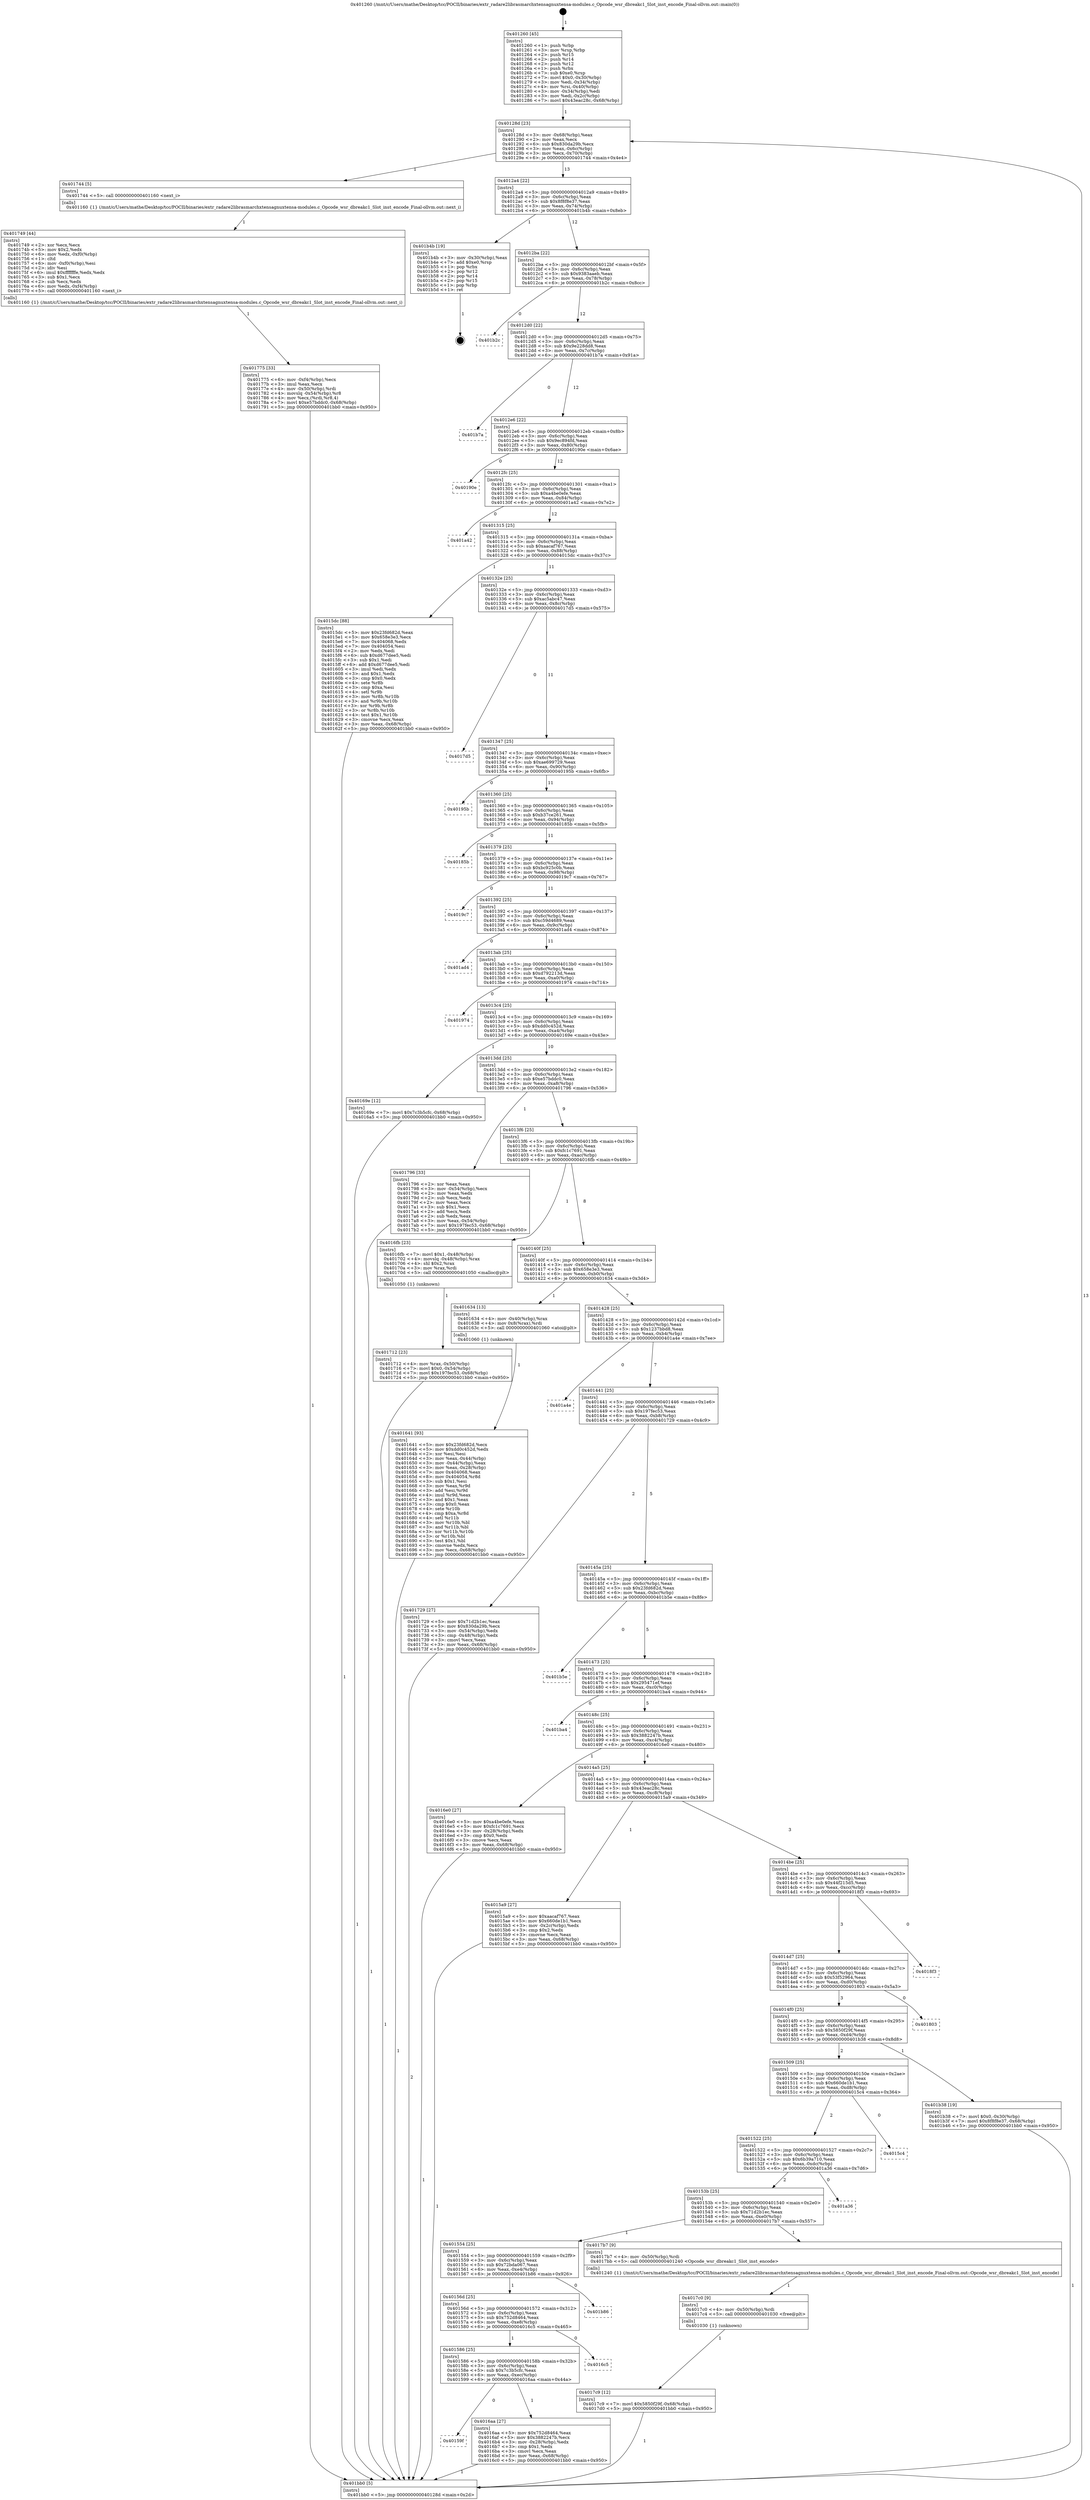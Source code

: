 digraph "0x401260" {
  label = "0x401260 (/mnt/c/Users/mathe/Desktop/tcc/POCII/binaries/extr_radare2librasmarchxtensagnuxtensa-modules.c_Opcode_wsr_dbreakc1_Slot_inst_encode_Final-ollvm.out::main(0))"
  labelloc = "t"
  node[shape=record]

  Entry [label="",width=0.3,height=0.3,shape=circle,fillcolor=black,style=filled]
  "0x40128d" [label="{
     0x40128d [23]\l
     | [instrs]\l
     &nbsp;&nbsp;0x40128d \<+3\>: mov -0x68(%rbp),%eax\l
     &nbsp;&nbsp;0x401290 \<+2\>: mov %eax,%ecx\l
     &nbsp;&nbsp;0x401292 \<+6\>: sub $0x830da29b,%ecx\l
     &nbsp;&nbsp;0x401298 \<+3\>: mov %eax,-0x6c(%rbp)\l
     &nbsp;&nbsp;0x40129b \<+3\>: mov %ecx,-0x70(%rbp)\l
     &nbsp;&nbsp;0x40129e \<+6\>: je 0000000000401744 \<main+0x4e4\>\l
  }"]
  "0x401744" [label="{
     0x401744 [5]\l
     | [instrs]\l
     &nbsp;&nbsp;0x401744 \<+5\>: call 0000000000401160 \<next_i\>\l
     | [calls]\l
     &nbsp;&nbsp;0x401160 \{1\} (/mnt/c/Users/mathe/Desktop/tcc/POCII/binaries/extr_radare2librasmarchxtensagnuxtensa-modules.c_Opcode_wsr_dbreakc1_Slot_inst_encode_Final-ollvm.out::next_i)\l
  }"]
  "0x4012a4" [label="{
     0x4012a4 [22]\l
     | [instrs]\l
     &nbsp;&nbsp;0x4012a4 \<+5\>: jmp 00000000004012a9 \<main+0x49\>\l
     &nbsp;&nbsp;0x4012a9 \<+3\>: mov -0x6c(%rbp),%eax\l
     &nbsp;&nbsp;0x4012ac \<+5\>: sub $0x8f8f8e37,%eax\l
     &nbsp;&nbsp;0x4012b1 \<+3\>: mov %eax,-0x74(%rbp)\l
     &nbsp;&nbsp;0x4012b4 \<+6\>: je 0000000000401b4b \<main+0x8eb\>\l
  }"]
  Exit [label="",width=0.3,height=0.3,shape=circle,fillcolor=black,style=filled,peripheries=2]
  "0x401b4b" [label="{
     0x401b4b [19]\l
     | [instrs]\l
     &nbsp;&nbsp;0x401b4b \<+3\>: mov -0x30(%rbp),%eax\l
     &nbsp;&nbsp;0x401b4e \<+7\>: add $0xe0,%rsp\l
     &nbsp;&nbsp;0x401b55 \<+1\>: pop %rbx\l
     &nbsp;&nbsp;0x401b56 \<+2\>: pop %r12\l
     &nbsp;&nbsp;0x401b58 \<+2\>: pop %r14\l
     &nbsp;&nbsp;0x401b5a \<+2\>: pop %r15\l
     &nbsp;&nbsp;0x401b5c \<+1\>: pop %rbp\l
     &nbsp;&nbsp;0x401b5d \<+1\>: ret\l
  }"]
  "0x4012ba" [label="{
     0x4012ba [22]\l
     | [instrs]\l
     &nbsp;&nbsp;0x4012ba \<+5\>: jmp 00000000004012bf \<main+0x5f\>\l
     &nbsp;&nbsp;0x4012bf \<+3\>: mov -0x6c(%rbp),%eax\l
     &nbsp;&nbsp;0x4012c2 \<+5\>: sub $0x9383aaeb,%eax\l
     &nbsp;&nbsp;0x4012c7 \<+3\>: mov %eax,-0x78(%rbp)\l
     &nbsp;&nbsp;0x4012ca \<+6\>: je 0000000000401b2c \<main+0x8cc\>\l
  }"]
  "0x4017c9" [label="{
     0x4017c9 [12]\l
     | [instrs]\l
     &nbsp;&nbsp;0x4017c9 \<+7\>: movl $0x5850f29f,-0x68(%rbp)\l
     &nbsp;&nbsp;0x4017d0 \<+5\>: jmp 0000000000401bb0 \<main+0x950\>\l
  }"]
  "0x401b2c" [label="{
     0x401b2c\l
  }", style=dashed]
  "0x4012d0" [label="{
     0x4012d0 [22]\l
     | [instrs]\l
     &nbsp;&nbsp;0x4012d0 \<+5\>: jmp 00000000004012d5 \<main+0x75\>\l
     &nbsp;&nbsp;0x4012d5 \<+3\>: mov -0x6c(%rbp),%eax\l
     &nbsp;&nbsp;0x4012d8 \<+5\>: sub $0x9e228dd8,%eax\l
     &nbsp;&nbsp;0x4012dd \<+3\>: mov %eax,-0x7c(%rbp)\l
     &nbsp;&nbsp;0x4012e0 \<+6\>: je 0000000000401b7a \<main+0x91a\>\l
  }"]
  "0x4017c0" [label="{
     0x4017c0 [9]\l
     | [instrs]\l
     &nbsp;&nbsp;0x4017c0 \<+4\>: mov -0x50(%rbp),%rdi\l
     &nbsp;&nbsp;0x4017c4 \<+5\>: call 0000000000401030 \<free@plt\>\l
     | [calls]\l
     &nbsp;&nbsp;0x401030 \{1\} (unknown)\l
  }"]
  "0x401b7a" [label="{
     0x401b7a\l
  }", style=dashed]
  "0x4012e6" [label="{
     0x4012e6 [22]\l
     | [instrs]\l
     &nbsp;&nbsp;0x4012e6 \<+5\>: jmp 00000000004012eb \<main+0x8b\>\l
     &nbsp;&nbsp;0x4012eb \<+3\>: mov -0x6c(%rbp),%eax\l
     &nbsp;&nbsp;0x4012ee \<+5\>: sub $0x9ec894fd,%eax\l
     &nbsp;&nbsp;0x4012f3 \<+3\>: mov %eax,-0x80(%rbp)\l
     &nbsp;&nbsp;0x4012f6 \<+6\>: je 000000000040190e \<main+0x6ae\>\l
  }"]
  "0x401775" [label="{
     0x401775 [33]\l
     | [instrs]\l
     &nbsp;&nbsp;0x401775 \<+6\>: mov -0xf4(%rbp),%ecx\l
     &nbsp;&nbsp;0x40177b \<+3\>: imul %eax,%ecx\l
     &nbsp;&nbsp;0x40177e \<+4\>: mov -0x50(%rbp),%rdi\l
     &nbsp;&nbsp;0x401782 \<+4\>: movslq -0x54(%rbp),%r8\l
     &nbsp;&nbsp;0x401786 \<+4\>: mov %ecx,(%rdi,%r8,4)\l
     &nbsp;&nbsp;0x40178a \<+7\>: movl $0xe57bddc0,-0x68(%rbp)\l
     &nbsp;&nbsp;0x401791 \<+5\>: jmp 0000000000401bb0 \<main+0x950\>\l
  }"]
  "0x40190e" [label="{
     0x40190e\l
  }", style=dashed]
  "0x4012fc" [label="{
     0x4012fc [25]\l
     | [instrs]\l
     &nbsp;&nbsp;0x4012fc \<+5\>: jmp 0000000000401301 \<main+0xa1\>\l
     &nbsp;&nbsp;0x401301 \<+3\>: mov -0x6c(%rbp),%eax\l
     &nbsp;&nbsp;0x401304 \<+5\>: sub $0xa4be0efe,%eax\l
     &nbsp;&nbsp;0x401309 \<+6\>: mov %eax,-0x84(%rbp)\l
     &nbsp;&nbsp;0x40130f \<+6\>: je 0000000000401a42 \<main+0x7e2\>\l
  }"]
  "0x401749" [label="{
     0x401749 [44]\l
     | [instrs]\l
     &nbsp;&nbsp;0x401749 \<+2\>: xor %ecx,%ecx\l
     &nbsp;&nbsp;0x40174b \<+5\>: mov $0x2,%edx\l
     &nbsp;&nbsp;0x401750 \<+6\>: mov %edx,-0xf0(%rbp)\l
     &nbsp;&nbsp;0x401756 \<+1\>: cltd\l
     &nbsp;&nbsp;0x401757 \<+6\>: mov -0xf0(%rbp),%esi\l
     &nbsp;&nbsp;0x40175d \<+2\>: idiv %esi\l
     &nbsp;&nbsp;0x40175f \<+6\>: imul $0xfffffffe,%edx,%edx\l
     &nbsp;&nbsp;0x401765 \<+3\>: sub $0x1,%ecx\l
     &nbsp;&nbsp;0x401768 \<+2\>: sub %ecx,%edx\l
     &nbsp;&nbsp;0x40176a \<+6\>: mov %edx,-0xf4(%rbp)\l
     &nbsp;&nbsp;0x401770 \<+5\>: call 0000000000401160 \<next_i\>\l
     | [calls]\l
     &nbsp;&nbsp;0x401160 \{1\} (/mnt/c/Users/mathe/Desktop/tcc/POCII/binaries/extr_radare2librasmarchxtensagnuxtensa-modules.c_Opcode_wsr_dbreakc1_Slot_inst_encode_Final-ollvm.out::next_i)\l
  }"]
  "0x401a42" [label="{
     0x401a42\l
  }", style=dashed]
  "0x401315" [label="{
     0x401315 [25]\l
     | [instrs]\l
     &nbsp;&nbsp;0x401315 \<+5\>: jmp 000000000040131a \<main+0xba\>\l
     &nbsp;&nbsp;0x40131a \<+3\>: mov -0x6c(%rbp),%eax\l
     &nbsp;&nbsp;0x40131d \<+5\>: sub $0xaacaf767,%eax\l
     &nbsp;&nbsp;0x401322 \<+6\>: mov %eax,-0x88(%rbp)\l
     &nbsp;&nbsp;0x401328 \<+6\>: je 00000000004015dc \<main+0x37c\>\l
  }"]
  "0x401712" [label="{
     0x401712 [23]\l
     | [instrs]\l
     &nbsp;&nbsp;0x401712 \<+4\>: mov %rax,-0x50(%rbp)\l
     &nbsp;&nbsp;0x401716 \<+7\>: movl $0x0,-0x54(%rbp)\l
     &nbsp;&nbsp;0x40171d \<+7\>: movl $0x197fec53,-0x68(%rbp)\l
     &nbsp;&nbsp;0x401724 \<+5\>: jmp 0000000000401bb0 \<main+0x950\>\l
  }"]
  "0x4015dc" [label="{
     0x4015dc [88]\l
     | [instrs]\l
     &nbsp;&nbsp;0x4015dc \<+5\>: mov $0x23fd682d,%eax\l
     &nbsp;&nbsp;0x4015e1 \<+5\>: mov $0x658e3e3,%ecx\l
     &nbsp;&nbsp;0x4015e6 \<+7\>: mov 0x404068,%edx\l
     &nbsp;&nbsp;0x4015ed \<+7\>: mov 0x404054,%esi\l
     &nbsp;&nbsp;0x4015f4 \<+2\>: mov %edx,%edi\l
     &nbsp;&nbsp;0x4015f6 \<+6\>: sub $0xd677dee5,%edi\l
     &nbsp;&nbsp;0x4015fc \<+3\>: sub $0x1,%edi\l
     &nbsp;&nbsp;0x4015ff \<+6\>: add $0xd677dee5,%edi\l
     &nbsp;&nbsp;0x401605 \<+3\>: imul %edi,%edx\l
     &nbsp;&nbsp;0x401608 \<+3\>: and $0x1,%edx\l
     &nbsp;&nbsp;0x40160b \<+3\>: cmp $0x0,%edx\l
     &nbsp;&nbsp;0x40160e \<+4\>: sete %r8b\l
     &nbsp;&nbsp;0x401612 \<+3\>: cmp $0xa,%esi\l
     &nbsp;&nbsp;0x401615 \<+4\>: setl %r9b\l
     &nbsp;&nbsp;0x401619 \<+3\>: mov %r8b,%r10b\l
     &nbsp;&nbsp;0x40161c \<+3\>: and %r9b,%r10b\l
     &nbsp;&nbsp;0x40161f \<+3\>: xor %r9b,%r8b\l
     &nbsp;&nbsp;0x401622 \<+3\>: or %r8b,%r10b\l
     &nbsp;&nbsp;0x401625 \<+4\>: test $0x1,%r10b\l
     &nbsp;&nbsp;0x401629 \<+3\>: cmovne %ecx,%eax\l
     &nbsp;&nbsp;0x40162c \<+3\>: mov %eax,-0x68(%rbp)\l
     &nbsp;&nbsp;0x40162f \<+5\>: jmp 0000000000401bb0 \<main+0x950\>\l
  }"]
  "0x40132e" [label="{
     0x40132e [25]\l
     | [instrs]\l
     &nbsp;&nbsp;0x40132e \<+5\>: jmp 0000000000401333 \<main+0xd3\>\l
     &nbsp;&nbsp;0x401333 \<+3\>: mov -0x6c(%rbp),%eax\l
     &nbsp;&nbsp;0x401336 \<+5\>: sub $0xac5abc47,%eax\l
     &nbsp;&nbsp;0x40133b \<+6\>: mov %eax,-0x8c(%rbp)\l
     &nbsp;&nbsp;0x401341 \<+6\>: je 00000000004017d5 \<main+0x575\>\l
  }"]
  "0x40159f" [label="{
     0x40159f\l
  }", style=dashed]
  "0x4017d5" [label="{
     0x4017d5\l
  }", style=dashed]
  "0x401347" [label="{
     0x401347 [25]\l
     | [instrs]\l
     &nbsp;&nbsp;0x401347 \<+5\>: jmp 000000000040134c \<main+0xec\>\l
     &nbsp;&nbsp;0x40134c \<+3\>: mov -0x6c(%rbp),%eax\l
     &nbsp;&nbsp;0x40134f \<+5\>: sub $0xae699729,%eax\l
     &nbsp;&nbsp;0x401354 \<+6\>: mov %eax,-0x90(%rbp)\l
     &nbsp;&nbsp;0x40135a \<+6\>: je 000000000040195b \<main+0x6fb\>\l
  }"]
  "0x4016aa" [label="{
     0x4016aa [27]\l
     | [instrs]\l
     &nbsp;&nbsp;0x4016aa \<+5\>: mov $0x752d8464,%eax\l
     &nbsp;&nbsp;0x4016af \<+5\>: mov $0x3882247b,%ecx\l
     &nbsp;&nbsp;0x4016b4 \<+3\>: mov -0x28(%rbp),%edx\l
     &nbsp;&nbsp;0x4016b7 \<+3\>: cmp $0x1,%edx\l
     &nbsp;&nbsp;0x4016ba \<+3\>: cmovl %ecx,%eax\l
     &nbsp;&nbsp;0x4016bd \<+3\>: mov %eax,-0x68(%rbp)\l
     &nbsp;&nbsp;0x4016c0 \<+5\>: jmp 0000000000401bb0 \<main+0x950\>\l
  }"]
  "0x40195b" [label="{
     0x40195b\l
  }", style=dashed]
  "0x401360" [label="{
     0x401360 [25]\l
     | [instrs]\l
     &nbsp;&nbsp;0x401360 \<+5\>: jmp 0000000000401365 \<main+0x105\>\l
     &nbsp;&nbsp;0x401365 \<+3\>: mov -0x6c(%rbp),%eax\l
     &nbsp;&nbsp;0x401368 \<+5\>: sub $0xb37ce261,%eax\l
     &nbsp;&nbsp;0x40136d \<+6\>: mov %eax,-0x94(%rbp)\l
     &nbsp;&nbsp;0x401373 \<+6\>: je 000000000040185b \<main+0x5fb\>\l
  }"]
  "0x401586" [label="{
     0x401586 [25]\l
     | [instrs]\l
     &nbsp;&nbsp;0x401586 \<+5\>: jmp 000000000040158b \<main+0x32b\>\l
     &nbsp;&nbsp;0x40158b \<+3\>: mov -0x6c(%rbp),%eax\l
     &nbsp;&nbsp;0x40158e \<+5\>: sub $0x7c3b5cfc,%eax\l
     &nbsp;&nbsp;0x401593 \<+6\>: mov %eax,-0xec(%rbp)\l
     &nbsp;&nbsp;0x401599 \<+6\>: je 00000000004016aa \<main+0x44a\>\l
  }"]
  "0x40185b" [label="{
     0x40185b\l
  }", style=dashed]
  "0x401379" [label="{
     0x401379 [25]\l
     | [instrs]\l
     &nbsp;&nbsp;0x401379 \<+5\>: jmp 000000000040137e \<main+0x11e\>\l
     &nbsp;&nbsp;0x40137e \<+3\>: mov -0x6c(%rbp),%eax\l
     &nbsp;&nbsp;0x401381 \<+5\>: sub $0xbc925c0b,%eax\l
     &nbsp;&nbsp;0x401386 \<+6\>: mov %eax,-0x98(%rbp)\l
     &nbsp;&nbsp;0x40138c \<+6\>: je 00000000004019c7 \<main+0x767\>\l
  }"]
  "0x4016c5" [label="{
     0x4016c5\l
  }", style=dashed]
  "0x4019c7" [label="{
     0x4019c7\l
  }", style=dashed]
  "0x401392" [label="{
     0x401392 [25]\l
     | [instrs]\l
     &nbsp;&nbsp;0x401392 \<+5\>: jmp 0000000000401397 \<main+0x137\>\l
     &nbsp;&nbsp;0x401397 \<+3\>: mov -0x6c(%rbp),%eax\l
     &nbsp;&nbsp;0x40139a \<+5\>: sub $0xc59d4689,%eax\l
     &nbsp;&nbsp;0x40139f \<+6\>: mov %eax,-0x9c(%rbp)\l
     &nbsp;&nbsp;0x4013a5 \<+6\>: je 0000000000401ad4 \<main+0x874\>\l
  }"]
  "0x40156d" [label="{
     0x40156d [25]\l
     | [instrs]\l
     &nbsp;&nbsp;0x40156d \<+5\>: jmp 0000000000401572 \<main+0x312\>\l
     &nbsp;&nbsp;0x401572 \<+3\>: mov -0x6c(%rbp),%eax\l
     &nbsp;&nbsp;0x401575 \<+5\>: sub $0x752d8464,%eax\l
     &nbsp;&nbsp;0x40157a \<+6\>: mov %eax,-0xe8(%rbp)\l
     &nbsp;&nbsp;0x401580 \<+6\>: je 00000000004016c5 \<main+0x465\>\l
  }"]
  "0x401ad4" [label="{
     0x401ad4\l
  }", style=dashed]
  "0x4013ab" [label="{
     0x4013ab [25]\l
     | [instrs]\l
     &nbsp;&nbsp;0x4013ab \<+5\>: jmp 00000000004013b0 \<main+0x150\>\l
     &nbsp;&nbsp;0x4013b0 \<+3\>: mov -0x6c(%rbp),%eax\l
     &nbsp;&nbsp;0x4013b3 \<+5\>: sub $0xd792213d,%eax\l
     &nbsp;&nbsp;0x4013b8 \<+6\>: mov %eax,-0xa0(%rbp)\l
     &nbsp;&nbsp;0x4013be \<+6\>: je 0000000000401974 \<main+0x714\>\l
  }"]
  "0x401b86" [label="{
     0x401b86\l
  }", style=dashed]
  "0x401974" [label="{
     0x401974\l
  }", style=dashed]
  "0x4013c4" [label="{
     0x4013c4 [25]\l
     | [instrs]\l
     &nbsp;&nbsp;0x4013c4 \<+5\>: jmp 00000000004013c9 \<main+0x169\>\l
     &nbsp;&nbsp;0x4013c9 \<+3\>: mov -0x6c(%rbp),%eax\l
     &nbsp;&nbsp;0x4013cc \<+5\>: sub $0xdd0c452d,%eax\l
     &nbsp;&nbsp;0x4013d1 \<+6\>: mov %eax,-0xa4(%rbp)\l
     &nbsp;&nbsp;0x4013d7 \<+6\>: je 000000000040169e \<main+0x43e\>\l
  }"]
  "0x401554" [label="{
     0x401554 [25]\l
     | [instrs]\l
     &nbsp;&nbsp;0x401554 \<+5\>: jmp 0000000000401559 \<main+0x2f9\>\l
     &nbsp;&nbsp;0x401559 \<+3\>: mov -0x6c(%rbp),%eax\l
     &nbsp;&nbsp;0x40155c \<+5\>: sub $0x72bda067,%eax\l
     &nbsp;&nbsp;0x401561 \<+6\>: mov %eax,-0xe4(%rbp)\l
     &nbsp;&nbsp;0x401567 \<+6\>: je 0000000000401b86 \<main+0x926\>\l
  }"]
  "0x40169e" [label="{
     0x40169e [12]\l
     | [instrs]\l
     &nbsp;&nbsp;0x40169e \<+7\>: movl $0x7c3b5cfc,-0x68(%rbp)\l
     &nbsp;&nbsp;0x4016a5 \<+5\>: jmp 0000000000401bb0 \<main+0x950\>\l
  }"]
  "0x4013dd" [label="{
     0x4013dd [25]\l
     | [instrs]\l
     &nbsp;&nbsp;0x4013dd \<+5\>: jmp 00000000004013e2 \<main+0x182\>\l
     &nbsp;&nbsp;0x4013e2 \<+3\>: mov -0x6c(%rbp),%eax\l
     &nbsp;&nbsp;0x4013e5 \<+5\>: sub $0xe57bddc0,%eax\l
     &nbsp;&nbsp;0x4013ea \<+6\>: mov %eax,-0xa8(%rbp)\l
     &nbsp;&nbsp;0x4013f0 \<+6\>: je 0000000000401796 \<main+0x536\>\l
  }"]
  "0x4017b7" [label="{
     0x4017b7 [9]\l
     | [instrs]\l
     &nbsp;&nbsp;0x4017b7 \<+4\>: mov -0x50(%rbp),%rdi\l
     &nbsp;&nbsp;0x4017bb \<+5\>: call 0000000000401240 \<Opcode_wsr_dbreakc1_Slot_inst_encode\>\l
     | [calls]\l
     &nbsp;&nbsp;0x401240 \{1\} (/mnt/c/Users/mathe/Desktop/tcc/POCII/binaries/extr_radare2librasmarchxtensagnuxtensa-modules.c_Opcode_wsr_dbreakc1_Slot_inst_encode_Final-ollvm.out::Opcode_wsr_dbreakc1_Slot_inst_encode)\l
  }"]
  "0x401796" [label="{
     0x401796 [33]\l
     | [instrs]\l
     &nbsp;&nbsp;0x401796 \<+2\>: xor %eax,%eax\l
     &nbsp;&nbsp;0x401798 \<+3\>: mov -0x54(%rbp),%ecx\l
     &nbsp;&nbsp;0x40179b \<+2\>: mov %eax,%edx\l
     &nbsp;&nbsp;0x40179d \<+2\>: sub %ecx,%edx\l
     &nbsp;&nbsp;0x40179f \<+2\>: mov %eax,%ecx\l
     &nbsp;&nbsp;0x4017a1 \<+3\>: sub $0x1,%ecx\l
     &nbsp;&nbsp;0x4017a4 \<+2\>: add %ecx,%edx\l
     &nbsp;&nbsp;0x4017a6 \<+2\>: sub %edx,%eax\l
     &nbsp;&nbsp;0x4017a8 \<+3\>: mov %eax,-0x54(%rbp)\l
     &nbsp;&nbsp;0x4017ab \<+7\>: movl $0x197fec53,-0x68(%rbp)\l
     &nbsp;&nbsp;0x4017b2 \<+5\>: jmp 0000000000401bb0 \<main+0x950\>\l
  }"]
  "0x4013f6" [label="{
     0x4013f6 [25]\l
     | [instrs]\l
     &nbsp;&nbsp;0x4013f6 \<+5\>: jmp 00000000004013fb \<main+0x19b\>\l
     &nbsp;&nbsp;0x4013fb \<+3\>: mov -0x6c(%rbp),%eax\l
     &nbsp;&nbsp;0x4013fe \<+5\>: sub $0xfc1c7691,%eax\l
     &nbsp;&nbsp;0x401403 \<+6\>: mov %eax,-0xac(%rbp)\l
     &nbsp;&nbsp;0x401409 \<+6\>: je 00000000004016fb \<main+0x49b\>\l
  }"]
  "0x40153b" [label="{
     0x40153b [25]\l
     | [instrs]\l
     &nbsp;&nbsp;0x40153b \<+5\>: jmp 0000000000401540 \<main+0x2e0\>\l
     &nbsp;&nbsp;0x401540 \<+3\>: mov -0x6c(%rbp),%eax\l
     &nbsp;&nbsp;0x401543 \<+5\>: sub $0x71d2b1ec,%eax\l
     &nbsp;&nbsp;0x401548 \<+6\>: mov %eax,-0xe0(%rbp)\l
     &nbsp;&nbsp;0x40154e \<+6\>: je 00000000004017b7 \<main+0x557\>\l
  }"]
  "0x4016fb" [label="{
     0x4016fb [23]\l
     | [instrs]\l
     &nbsp;&nbsp;0x4016fb \<+7\>: movl $0x1,-0x48(%rbp)\l
     &nbsp;&nbsp;0x401702 \<+4\>: movslq -0x48(%rbp),%rax\l
     &nbsp;&nbsp;0x401706 \<+4\>: shl $0x2,%rax\l
     &nbsp;&nbsp;0x40170a \<+3\>: mov %rax,%rdi\l
     &nbsp;&nbsp;0x40170d \<+5\>: call 0000000000401050 \<malloc@plt\>\l
     | [calls]\l
     &nbsp;&nbsp;0x401050 \{1\} (unknown)\l
  }"]
  "0x40140f" [label="{
     0x40140f [25]\l
     | [instrs]\l
     &nbsp;&nbsp;0x40140f \<+5\>: jmp 0000000000401414 \<main+0x1b4\>\l
     &nbsp;&nbsp;0x401414 \<+3\>: mov -0x6c(%rbp),%eax\l
     &nbsp;&nbsp;0x401417 \<+5\>: sub $0x658e3e3,%eax\l
     &nbsp;&nbsp;0x40141c \<+6\>: mov %eax,-0xb0(%rbp)\l
     &nbsp;&nbsp;0x401422 \<+6\>: je 0000000000401634 \<main+0x3d4\>\l
  }"]
  "0x401a36" [label="{
     0x401a36\l
  }", style=dashed]
  "0x401634" [label="{
     0x401634 [13]\l
     | [instrs]\l
     &nbsp;&nbsp;0x401634 \<+4\>: mov -0x40(%rbp),%rax\l
     &nbsp;&nbsp;0x401638 \<+4\>: mov 0x8(%rax),%rdi\l
     &nbsp;&nbsp;0x40163c \<+5\>: call 0000000000401060 \<atoi@plt\>\l
     | [calls]\l
     &nbsp;&nbsp;0x401060 \{1\} (unknown)\l
  }"]
  "0x401428" [label="{
     0x401428 [25]\l
     | [instrs]\l
     &nbsp;&nbsp;0x401428 \<+5\>: jmp 000000000040142d \<main+0x1cd\>\l
     &nbsp;&nbsp;0x40142d \<+3\>: mov -0x6c(%rbp),%eax\l
     &nbsp;&nbsp;0x401430 \<+5\>: sub $0x1237bbd8,%eax\l
     &nbsp;&nbsp;0x401435 \<+6\>: mov %eax,-0xb4(%rbp)\l
     &nbsp;&nbsp;0x40143b \<+6\>: je 0000000000401a4e \<main+0x7ee\>\l
  }"]
  "0x401522" [label="{
     0x401522 [25]\l
     | [instrs]\l
     &nbsp;&nbsp;0x401522 \<+5\>: jmp 0000000000401527 \<main+0x2c7\>\l
     &nbsp;&nbsp;0x401527 \<+3\>: mov -0x6c(%rbp),%eax\l
     &nbsp;&nbsp;0x40152a \<+5\>: sub $0x6b39a710,%eax\l
     &nbsp;&nbsp;0x40152f \<+6\>: mov %eax,-0xdc(%rbp)\l
     &nbsp;&nbsp;0x401535 \<+6\>: je 0000000000401a36 \<main+0x7d6\>\l
  }"]
  "0x401a4e" [label="{
     0x401a4e\l
  }", style=dashed]
  "0x401441" [label="{
     0x401441 [25]\l
     | [instrs]\l
     &nbsp;&nbsp;0x401441 \<+5\>: jmp 0000000000401446 \<main+0x1e6\>\l
     &nbsp;&nbsp;0x401446 \<+3\>: mov -0x6c(%rbp),%eax\l
     &nbsp;&nbsp;0x401449 \<+5\>: sub $0x197fec53,%eax\l
     &nbsp;&nbsp;0x40144e \<+6\>: mov %eax,-0xb8(%rbp)\l
     &nbsp;&nbsp;0x401454 \<+6\>: je 0000000000401729 \<main+0x4c9\>\l
  }"]
  "0x4015c4" [label="{
     0x4015c4\l
  }", style=dashed]
  "0x401729" [label="{
     0x401729 [27]\l
     | [instrs]\l
     &nbsp;&nbsp;0x401729 \<+5\>: mov $0x71d2b1ec,%eax\l
     &nbsp;&nbsp;0x40172e \<+5\>: mov $0x830da29b,%ecx\l
     &nbsp;&nbsp;0x401733 \<+3\>: mov -0x54(%rbp),%edx\l
     &nbsp;&nbsp;0x401736 \<+3\>: cmp -0x48(%rbp),%edx\l
     &nbsp;&nbsp;0x401739 \<+3\>: cmovl %ecx,%eax\l
     &nbsp;&nbsp;0x40173c \<+3\>: mov %eax,-0x68(%rbp)\l
     &nbsp;&nbsp;0x40173f \<+5\>: jmp 0000000000401bb0 \<main+0x950\>\l
  }"]
  "0x40145a" [label="{
     0x40145a [25]\l
     | [instrs]\l
     &nbsp;&nbsp;0x40145a \<+5\>: jmp 000000000040145f \<main+0x1ff\>\l
     &nbsp;&nbsp;0x40145f \<+3\>: mov -0x6c(%rbp),%eax\l
     &nbsp;&nbsp;0x401462 \<+5\>: sub $0x23fd682d,%eax\l
     &nbsp;&nbsp;0x401467 \<+6\>: mov %eax,-0xbc(%rbp)\l
     &nbsp;&nbsp;0x40146d \<+6\>: je 0000000000401b5e \<main+0x8fe\>\l
  }"]
  "0x401509" [label="{
     0x401509 [25]\l
     | [instrs]\l
     &nbsp;&nbsp;0x401509 \<+5\>: jmp 000000000040150e \<main+0x2ae\>\l
     &nbsp;&nbsp;0x40150e \<+3\>: mov -0x6c(%rbp),%eax\l
     &nbsp;&nbsp;0x401511 \<+5\>: sub $0x660de1b1,%eax\l
     &nbsp;&nbsp;0x401516 \<+6\>: mov %eax,-0xd8(%rbp)\l
     &nbsp;&nbsp;0x40151c \<+6\>: je 00000000004015c4 \<main+0x364\>\l
  }"]
  "0x401b5e" [label="{
     0x401b5e\l
  }", style=dashed]
  "0x401473" [label="{
     0x401473 [25]\l
     | [instrs]\l
     &nbsp;&nbsp;0x401473 \<+5\>: jmp 0000000000401478 \<main+0x218\>\l
     &nbsp;&nbsp;0x401478 \<+3\>: mov -0x6c(%rbp),%eax\l
     &nbsp;&nbsp;0x40147b \<+5\>: sub $0x295471ef,%eax\l
     &nbsp;&nbsp;0x401480 \<+6\>: mov %eax,-0xc0(%rbp)\l
     &nbsp;&nbsp;0x401486 \<+6\>: je 0000000000401ba4 \<main+0x944\>\l
  }"]
  "0x401b38" [label="{
     0x401b38 [19]\l
     | [instrs]\l
     &nbsp;&nbsp;0x401b38 \<+7\>: movl $0x0,-0x30(%rbp)\l
     &nbsp;&nbsp;0x401b3f \<+7\>: movl $0x8f8f8e37,-0x68(%rbp)\l
     &nbsp;&nbsp;0x401b46 \<+5\>: jmp 0000000000401bb0 \<main+0x950\>\l
  }"]
  "0x401ba4" [label="{
     0x401ba4\l
  }", style=dashed]
  "0x40148c" [label="{
     0x40148c [25]\l
     | [instrs]\l
     &nbsp;&nbsp;0x40148c \<+5\>: jmp 0000000000401491 \<main+0x231\>\l
     &nbsp;&nbsp;0x401491 \<+3\>: mov -0x6c(%rbp),%eax\l
     &nbsp;&nbsp;0x401494 \<+5\>: sub $0x3882247b,%eax\l
     &nbsp;&nbsp;0x401499 \<+6\>: mov %eax,-0xc4(%rbp)\l
     &nbsp;&nbsp;0x40149f \<+6\>: je 00000000004016e0 \<main+0x480\>\l
  }"]
  "0x4014f0" [label="{
     0x4014f0 [25]\l
     | [instrs]\l
     &nbsp;&nbsp;0x4014f0 \<+5\>: jmp 00000000004014f5 \<main+0x295\>\l
     &nbsp;&nbsp;0x4014f5 \<+3\>: mov -0x6c(%rbp),%eax\l
     &nbsp;&nbsp;0x4014f8 \<+5\>: sub $0x5850f29f,%eax\l
     &nbsp;&nbsp;0x4014fd \<+6\>: mov %eax,-0xd4(%rbp)\l
     &nbsp;&nbsp;0x401503 \<+6\>: je 0000000000401b38 \<main+0x8d8\>\l
  }"]
  "0x4016e0" [label="{
     0x4016e0 [27]\l
     | [instrs]\l
     &nbsp;&nbsp;0x4016e0 \<+5\>: mov $0xa4be0efe,%eax\l
     &nbsp;&nbsp;0x4016e5 \<+5\>: mov $0xfc1c7691,%ecx\l
     &nbsp;&nbsp;0x4016ea \<+3\>: mov -0x28(%rbp),%edx\l
     &nbsp;&nbsp;0x4016ed \<+3\>: cmp $0x0,%edx\l
     &nbsp;&nbsp;0x4016f0 \<+3\>: cmove %ecx,%eax\l
     &nbsp;&nbsp;0x4016f3 \<+3\>: mov %eax,-0x68(%rbp)\l
     &nbsp;&nbsp;0x4016f6 \<+5\>: jmp 0000000000401bb0 \<main+0x950\>\l
  }"]
  "0x4014a5" [label="{
     0x4014a5 [25]\l
     | [instrs]\l
     &nbsp;&nbsp;0x4014a5 \<+5\>: jmp 00000000004014aa \<main+0x24a\>\l
     &nbsp;&nbsp;0x4014aa \<+3\>: mov -0x6c(%rbp),%eax\l
     &nbsp;&nbsp;0x4014ad \<+5\>: sub $0x43eac28c,%eax\l
     &nbsp;&nbsp;0x4014b2 \<+6\>: mov %eax,-0xc8(%rbp)\l
     &nbsp;&nbsp;0x4014b8 \<+6\>: je 00000000004015a9 \<main+0x349\>\l
  }"]
  "0x401803" [label="{
     0x401803\l
  }", style=dashed]
  "0x4015a9" [label="{
     0x4015a9 [27]\l
     | [instrs]\l
     &nbsp;&nbsp;0x4015a9 \<+5\>: mov $0xaacaf767,%eax\l
     &nbsp;&nbsp;0x4015ae \<+5\>: mov $0x660de1b1,%ecx\l
     &nbsp;&nbsp;0x4015b3 \<+3\>: mov -0x2c(%rbp),%edx\l
     &nbsp;&nbsp;0x4015b6 \<+3\>: cmp $0x2,%edx\l
     &nbsp;&nbsp;0x4015b9 \<+3\>: cmovne %ecx,%eax\l
     &nbsp;&nbsp;0x4015bc \<+3\>: mov %eax,-0x68(%rbp)\l
     &nbsp;&nbsp;0x4015bf \<+5\>: jmp 0000000000401bb0 \<main+0x950\>\l
  }"]
  "0x4014be" [label="{
     0x4014be [25]\l
     | [instrs]\l
     &nbsp;&nbsp;0x4014be \<+5\>: jmp 00000000004014c3 \<main+0x263\>\l
     &nbsp;&nbsp;0x4014c3 \<+3\>: mov -0x6c(%rbp),%eax\l
     &nbsp;&nbsp;0x4014c6 \<+5\>: sub $0x44f215d5,%eax\l
     &nbsp;&nbsp;0x4014cb \<+6\>: mov %eax,-0xcc(%rbp)\l
     &nbsp;&nbsp;0x4014d1 \<+6\>: je 00000000004018f3 \<main+0x693\>\l
  }"]
  "0x401bb0" [label="{
     0x401bb0 [5]\l
     | [instrs]\l
     &nbsp;&nbsp;0x401bb0 \<+5\>: jmp 000000000040128d \<main+0x2d\>\l
  }"]
  "0x401260" [label="{
     0x401260 [45]\l
     | [instrs]\l
     &nbsp;&nbsp;0x401260 \<+1\>: push %rbp\l
     &nbsp;&nbsp;0x401261 \<+3\>: mov %rsp,%rbp\l
     &nbsp;&nbsp;0x401264 \<+2\>: push %r15\l
     &nbsp;&nbsp;0x401266 \<+2\>: push %r14\l
     &nbsp;&nbsp;0x401268 \<+2\>: push %r12\l
     &nbsp;&nbsp;0x40126a \<+1\>: push %rbx\l
     &nbsp;&nbsp;0x40126b \<+7\>: sub $0xe0,%rsp\l
     &nbsp;&nbsp;0x401272 \<+7\>: movl $0x0,-0x30(%rbp)\l
     &nbsp;&nbsp;0x401279 \<+3\>: mov %edi,-0x34(%rbp)\l
     &nbsp;&nbsp;0x40127c \<+4\>: mov %rsi,-0x40(%rbp)\l
     &nbsp;&nbsp;0x401280 \<+3\>: mov -0x34(%rbp),%edi\l
     &nbsp;&nbsp;0x401283 \<+3\>: mov %edi,-0x2c(%rbp)\l
     &nbsp;&nbsp;0x401286 \<+7\>: movl $0x43eac28c,-0x68(%rbp)\l
  }"]
  "0x401641" [label="{
     0x401641 [93]\l
     | [instrs]\l
     &nbsp;&nbsp;0x401641 \<+5\>: mov $0x23fd682d,%ecx\l
     &nbsp;&nbsp;0x401646 \<+5\>: mov $0xdd0c452d,%edx\l
     &nbsp;&nbsp;0x40164b \<+2\>: xor %esi,%esi\l
     &nbsp;&nbsp;0x40164d \<+3\>: mov %eax,-0x44(%rbp)\l
     &nbsp;&nbsp;0x401650 \<+3\>: mov -0x44(%rbp),%eax\l
     &nbsp;&nbsp;0x401653 \<+3\>: mov %eax,-0x28(%rbp)\l
     &nbsp;&nbsp;0x401656 \<+7\>: mov 0x404068,%eax\l
     &nbsp;&nbsp;0x40165d \<+8\>: mov 0x404054,%r8d\l
     &nbsp;&nbsp;0x401665 \<+3\>: sub $0x1,%esi\l
     &nbsp;&nbsp;0x401668 \<+3\>: mov %eax,%r9d\l
     &nbsp;&nbsp;0x40166b \<+3\>: add %esi,%r9d\l
     &nbsp;&nbsp;0x40166e \<+4\>: imul %r9d,%eax\l
     &nbsp;&nbsp;0x401672 \<+3\>: and $0x1,%eax\l
     &nbsp;&nbsp;0x401675 \<+3\>: cmp $0x0,%eax\l
     &nbsp;&nbsp;0x401678 \<+4\>: sete %r10b\l
     &nbsp;&nbsp;0x40167c \<+4\>: cmp $0xa,%r8d\l
     &nbsp;&nbsp;0x401680 \<+4\>: setl %r11b\l
     &nbsp;&nbsp;0x401684 \<+3\>: mov %r10b,%bl\l
     &nbsp;&nbsp;0x401687 \<+3\>: and %r11b,%bl\l
     &nbsp;&nbsp;0x40168a \<+3\>: xor %r11b,%r10b\l
     &nbsp;&nbsp;0x40168d \<+3\>: or %r10b,%bl\l
     &nbsp;&nbsp;0x401690 \<+3\>: test $0x1,%bl\l
     &nbsp;&nbsp;0x401693 \<+3\>: cmovne %edx,%ecx\l
     &nbsp;&nbsp;0x401696 \<+3\>: mov %ecx,-0x68(%rbp)\l
     &nbsp;&nbsp;0x401699 \<+5\>: jmp 0000000000401bb0 \<main+0x950\>\l
  }"]
  "0x4014d7" [label="{
     0x4014d7 [25]\l
     | [instrs]\l
     &nbsp;&nbsp;0x4014d7 \<+5\>: jmp 00000000004014dc \<main+0x27c\>\l
     &nbsp;&nbsp;0x4014dc \<+3\>: mov -0x6c(%rbp),%eax\l
     &nbsp;&nbsp;0x4014df \<+5\>: sub $0x53f52964,%eax\l
     &nbsp;&nbsp;0x4014e4 \<+6\>: mov %eax,-0xd0(%rbp)\l
     &nbsp;&nbsp;0x4014ea \<+6\>: je 0000000000401803 \<main+0x5a3\>\l
  }"]
  "0x4018f3" [label="{
     0x4018f3\l
  }", style=dashed]
  Entry -> "0x401260" [label=" 1"]
  "0x40128d" -> "0x401744" [label=" 1"]
  "0x40128d" -> "0x4012a4" [label=" 13"]
  "0x401b4b" -> Exit [label=" 1"]
  "0x4012a4" -> "0x401b4b" [label=" 1"]
  "0x4012a4" -> "0x4012ba" [label=" 12"]
  "0x401b38" -> "0x401bb0" [label=" 1"]
  "0x4012ba" -> "0x401b2c" [label=" 0"]
  "0x4012ba" -> "0x4012d0" [label=" 12"]
  "0x4017c9" -> "0x401bb0" [label=" 1"]
  "0x4012d0" -> "0x401b7a" [label=" 0"]
  "0x4012d0" -> "0x4012e6" [label=" 12"]
  "0x4017c0" -> "0x4017c9" [label=" 1"]
  "0x4012e6" -> "0x40190e" [label=" 0"]
  "0x4012e6" -> "0x4012fc" [label=" 12"]
  "0x4017b7" -> "0x4017c0" [label=" 1"]
  "0x4012fc" -> "0x401a42" [label=" 0"]
  "0x4012fc" -> "0x401315" [label=" 12"]
  "0x401796" -> "0x401bb0" [label=" 1"]
  "0x401315" -> "0x4015dc" [label=" 1"]
  "0x401315" -> "0x40132e" [label=" 11"]
  "0x401775" -> "0x401bb0" [label=" 1"]
  "0x40132e" -> "0x4017d5" [label=" 0"]
  "0x40132e" -> "0x401347" [label=" 11"]
  "0x401749" -> "0x401775" [label=" 1"]
  "0x401347" -> "0x40195b" [label=" 0"]
  "0x401347" -> "0x401360" [label=" 11"]
  "0x401744" -> "0x401749" [label=" 1"]
  "0x401360" -> "0x40185b" [label=" 0"]
  "0x401360" -> "0x401379" [label=" 11"]
  "0x401712" -> "0x401bb0" [label=" 1"]
  "0x401379" -> "0x4019c7" [label=" 0"]
  "0x401379" -> "0x401392" [label=" 11"]
  "0x4016fb" -> "0x401712" [label=" 1"]
  "0x401392" -> "0x401ad4" [label=" 0"]
  "0x401392" -> "0x4013ab" [label=" 11"]
  "0x4016aa" -> "0x401bb0" [label=" 1"]
  "0x4013ab" -> "0x401974" [label=" 0"]
  "0x4013ab" -> "0x4013c4" [label=" 11"]
  "0x401586" -> "0x40159f" [label=" 0"]
  "0x4013c4" -> "0x40169e" [label=" 1"]
  "0x4013c4" -> "0x4013dd" [label=" 10"]
  "0x401729" -> "0x401bb0" [label=" 2"]
  "0x4013dd" -> "0x401796" [label=" 1"]
  "0x4013dd" -> "0x4013f6" [label=" 9"]
  "0x40156d" -> "0x401586" [label=" 1"]
  "0x4013f6" -> "0x4016fb" [label=" 1"]
  "0x4013f6" -> "0x40140f" [label=" 8"]
  "0x4016e0" -> "0x401bb0" [label=" 1"]
  "0x40140f" -> "0x401634" [label=" 1"]
  "0x40140f" -> "0x401428" [label=" 7"]
  "0x401554" -> "0x40156d" [label=" 1"]
  "0x401428" -> "0x401a4e" [label=" 0"]
  "0x401428" -> "0x401441" [label=" 7"]
  "0x401586" -> "0x4016aa" [label=" 1"]
  "0x401441" -> "0x401729" [label=" 2"]
  "0x401441" -> "0x40145a" [label=" 5"]
  "0x40153b" -> "0x401554" [label=" 1"]
  "0x40145a" -> "0x401b5e" [label=" 0"]
  "0x40145a" -> "0x401473" [label=" 5"]
  "0x40156d" -> "0x4016c5" [label=" 0"]
  "0x401473" -> "0x401ba4" [label=" 0"]
  "0x401473" -> "0x40148c" [label=" 5"]
  "0x401522" -> "0x40153b" [label=" 2"]
  "0x40148c" -> "0x4016e0" [label=" 1"]
  "0x40148c" -> "0x4014a5" [label=" 4"]
  "0x401554" -> "0x401b86" [label=" 0"]
  "0x4014a5" -> "0x4015a9" [label=" 1"]
  "0x4014a5" -> "0x4014be" [label=" 3"]
  "0x4015a9" -> "0x401bb0" [label=" 1"]
  "0x401260" -> "0x40128d" [label=" 1"]
  "0x401bb0" -> "0x40128d" [label=" 13"]
  "0x4015dc" -> "0x401bb0" [label=" 1"]
  "0x401634" -> "0x401641" [label=" 1"]
  "0x401641" -> "0x401bb0" [label=" 1"]
  "0x40169e" -> "0x401bb0" [label=" 1"]
  "0x401509" -> "0x401522" [label=" 2"]
  "0x4014be" -> "0x4018f3" [label=" 0"]
  "0x4014be" -> "0x4014d7" [label=" 3"]
  "0x401509" -> "0x4015c4" [label=" 0"]
  "0x4014d7" -> "0x401803" [label=" 0"]
  "0x4014d7" -> "0x4014f0" [label=" 3"]
  "0x401522" -> "0x401a36" [label=" 0"]
  "0x4014f0" -> "0x401b38" [label=" 1"]
  "0x4014f0" -> "0x401509" [label=" 2"]
  "0x40153b" -> "0x4017b7" [label=" 1"]
}
